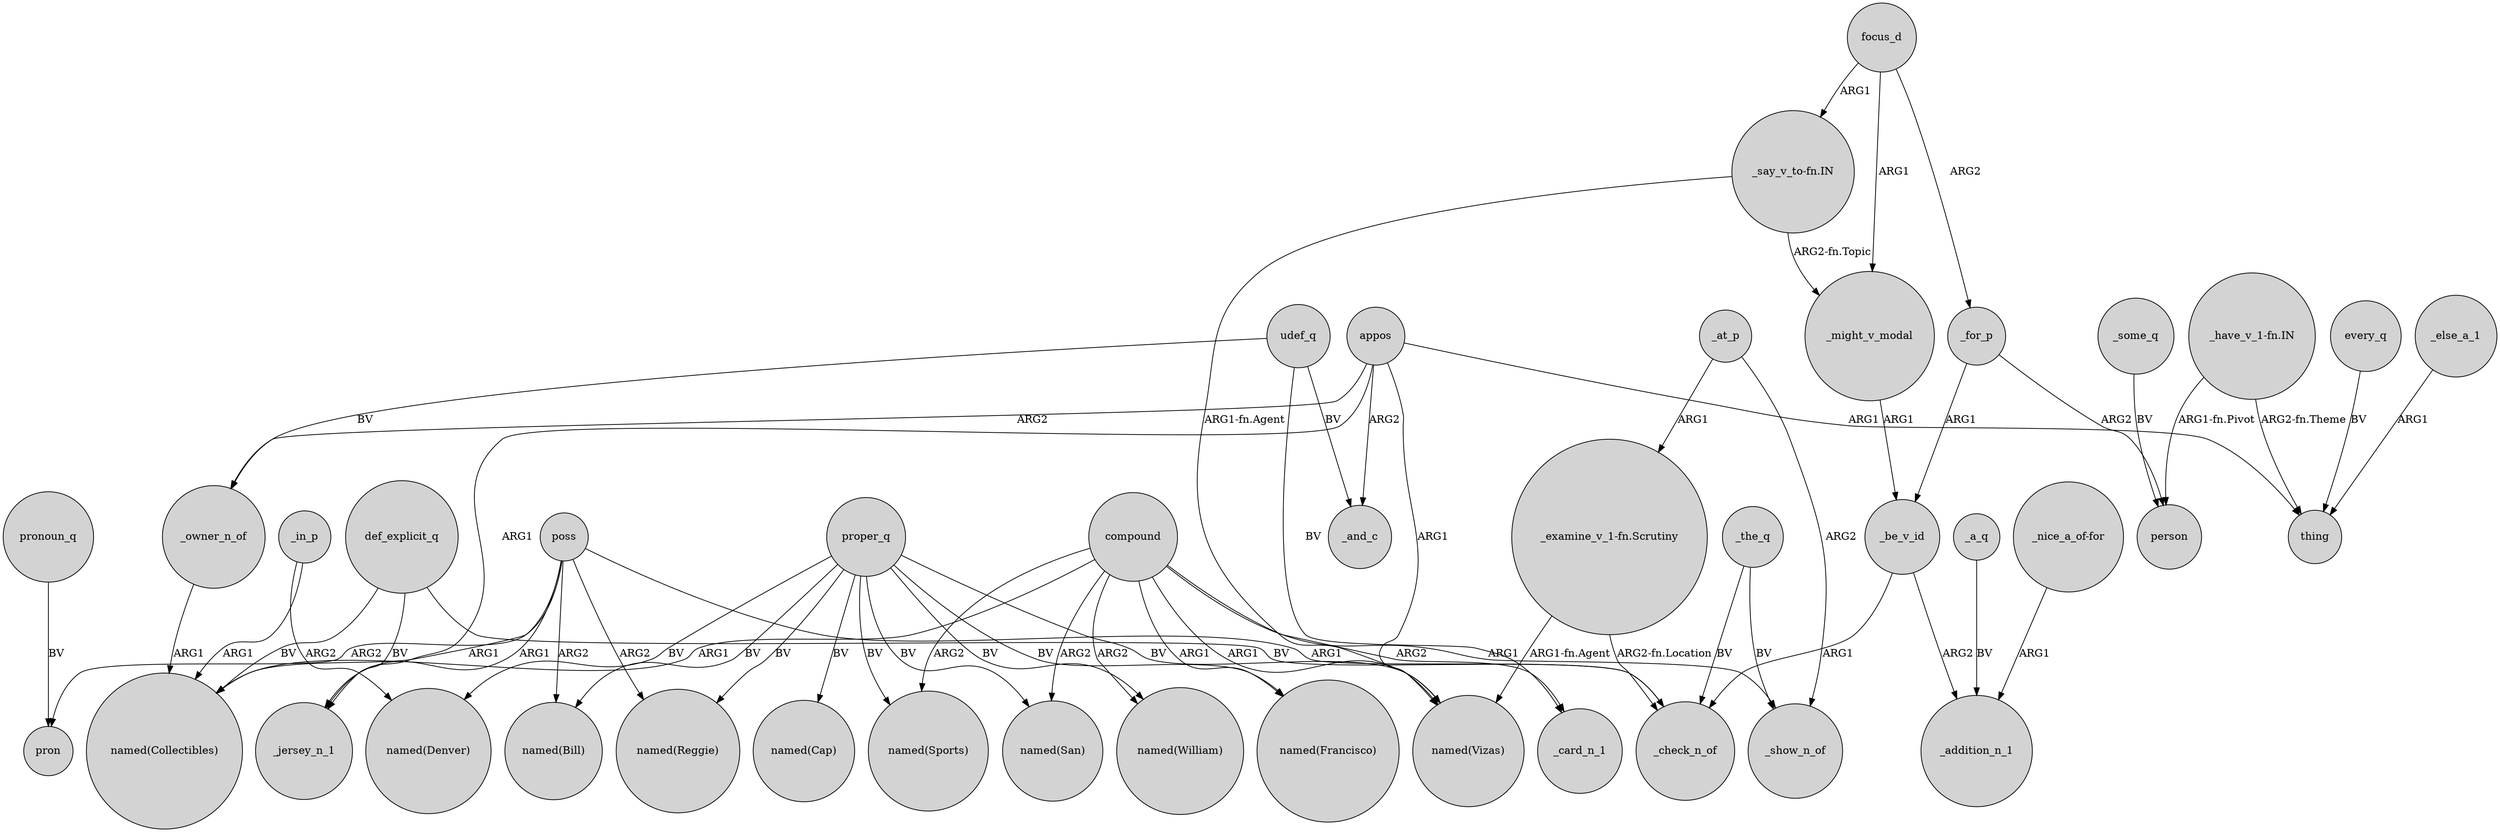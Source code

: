 digraph {
	node [shape=circle style=filled]
	proper_q -> "named(Denver)" [label=BV]
	appos -> _owner_n_of [label=ARG2]
	poss -> "named(Collectibles)" [label=ARG1]
	_at_p -> "_examine_v_1-fn.Scrutiny" [label=ARG1]
	poss -> pron [label=ARG2]
	proper_q -> "named(Francisco)" [label=BV]
	proper_q -> "named(Sports)" [label=BV]
	poss -> _jersey_n_1 [label=ARG1]
	compound -> "named(San)" [label=ARG2]
	_in_p -> "named(Collectibles)" [label=ARG1]
	every_q -> thing [label=BV]
	poss -> "named(Reggie)" [label=ARG2]
	compound -> "named(Vizas)" [label=ARG1]
	proper_q -> "named(Bill)" [label=BV]
	appos -> thing [label=ARG1]
	proper_q -> "named(William)" [label=BV]
	proper_q -> "named(Vizas)" [label=BV]
	appos -> _jersey_n_1 [label=ARG1]
	_owner_n_of -> "named(Collectibles)" [label=ARG1]
	_the_q -> _check_n_of [label=BV]
	focus_d -> _for_p [label=ARG2]
	udef_q -> _card_n_1 [label=BV]
	_be_v_id -> _check_n_of [label=ARG1]
	compound -> "named(Sports)" [label=ARG2]
	_at_p -> _show_n_of [label=ARG2]
	pronoun_q -> pron [label=BV]
	compound -> "named(Collectibles)" [label=ARG1]
	compound -> _show_n_of [label=ARG1]
	_for_p -> _be_v_id [label=ARG1]
	compound -> "named(William)" [label=ARG2]
	appos -> _and_c [label=ARG2]
	poss -> "named(Bill)" [label=ARG2]
	_some_q -> person [label=BV]
	def_explicit_q -> "named(Collectibles)" [label=BV]
	proper_q -> "named(Reggie)" [label=BV]
	appos -> "named(Vizas)" [label=ARG1]
	_a_q -> _addition_n_1 [label=BV]
	focus_d -> _might_v_modal [label=ARG1]
	"_have_v_1-fn.IN" -> thing [label="ARG2-fn.Theme"]
	compound -> "named(Francisco)" [label=ARG1]
	def_explicit_q -> _check_n_of [label=BV]
	udef_q -> _owner_n_of [label=BV]
	"_have_v_1-fn.IN" -> person [label="ARG1-fn.Pivot"]
	proper_q -> "named(Cap)" [label=BV]
	_else_a_1 -> thing [label=ARG1]
	_be_v_id -> _addition_n_1 [label=ARG2]
	"_say_v_to-fn.IN" -> "named(Vizas)" [label="ARG1-fn.Agent"]
	_in_p -> "named(Denver)" [label=ARG2]
	proper_q -> "named(San)" [label=BV]
	_might_v_modal -> _be_v_id [label=ARG1]
	"_say_v_to-fn.IN" -> _might_v_modal [label="ARG2-fn.Topic"]
	udef_q -> _and_c [label=BV]
	"_examine_v_1-fn.Scrutiny" -> "named(Vizas)" [label="ARG1-fn.Agent"]
	compound -> _card_n_1 [label=ARG2]
	"_nice_a_of-for" -> _addition_n_1 [label=ARG1]
	poss -> _check_n_of [label=ARG1]
	"_examine_v_1-fn.Scrutiny" -> _check_n_of [label="ARG2-fn.Location"]
	def_explicit_q -> _jersey_n_1 [label=BV]
	focus_d -> "_say_v_to-fn.IN" [label=ARG1]
	_the_q -> _show_n_of [label=BV]
	_for_p -> person [label=ARG2]
}
